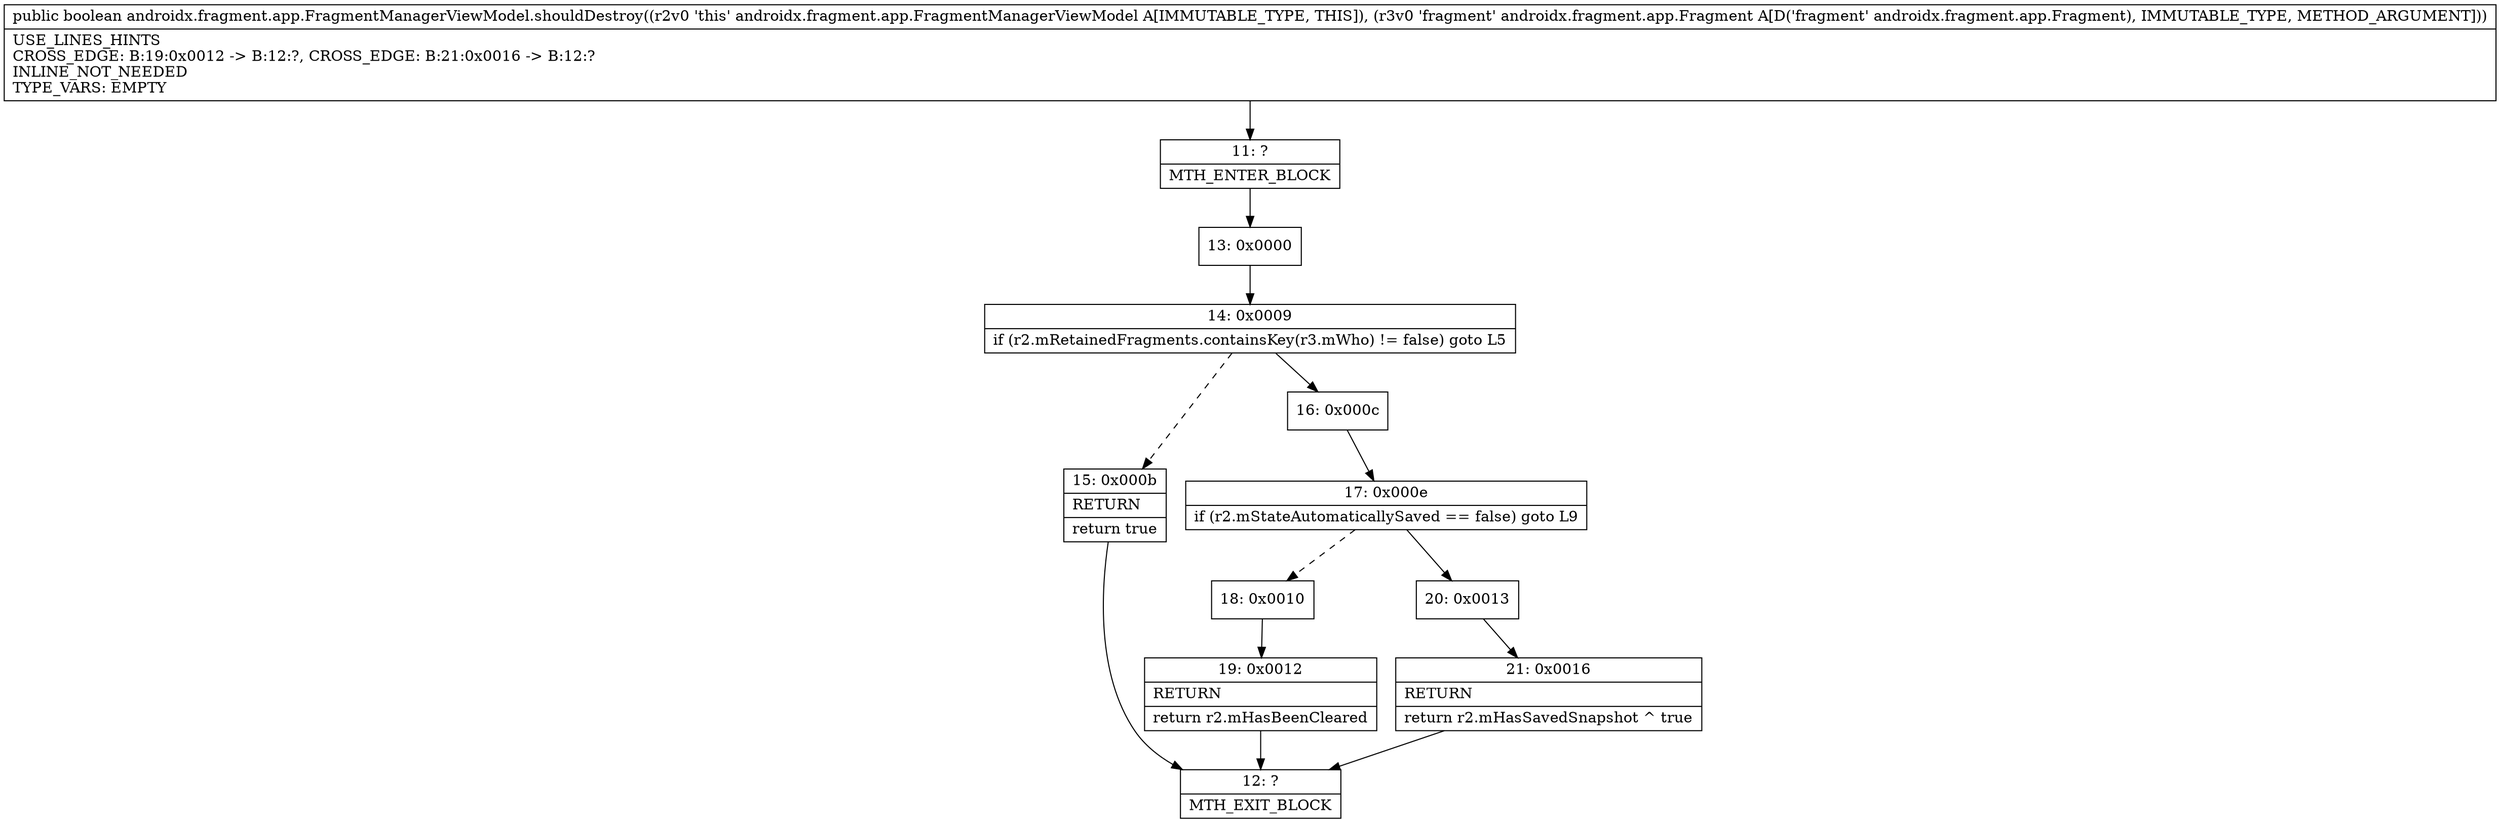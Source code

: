 digraph "CFG forandroidx.fragment.app.FragmentManagerViewModel.shouldDestroy(Landroidx\/fragment\/app\/Fragment;)Z" {
Node_11 [shape=record,label="{11\:\ ?|MTH_ENTER_BLOCK\l}"];
Node_13 [shape=record,label="{13\:\ 0x0000}"];
Node_14 [shape=record,label="{14\:\ 0x0009|if (r2.mRetainedFragments.containsKey(r3.mWho) != false) goto L5\l}"];
Node_15 [shape=record,label="{15\:\ 0x000b|RETURN\l|return true\l}"];
Node_12 [shape=record,label="{12\:\ ?|MTH_EXIT_BLOCK\l}"];
Node_16 [shape=record,label="{16\:\ 0x000c}"];
Node_17 [shape=record,label="{17\:\ 0x000e|if (r2.mStateAutomaticallySaved == false) goto L9\l}"];
Node_18 [shape=record,label="{18\:\ 0x0010}"];
Node_19 [shape=record,label="{19\:\ 0x0012|RETURN\l|return r2.mHasBeenCleared\l}"];
Node_20 [shape=record,label="{20\:\ 0x0013}"];
Node_21 [shape=record,label="{21\:\ 0x0016|RETURN\l|return r2.mHasSavedSnapshot ^ true\l}"];
MethodNode[shape=record,label="{public boolean androidx.fragment.app.FragmentManagerViewModel.shouldDestroy((r2v0 'this' androidx.fragment.app.FragmentManagerViewModel A[IMMUTABLE_TYPE, THIS]), (r3v0 'fragment' androidx.fragment.app.Fragment A[D('fragment' androidx.fragment.app.Fragment), IMMUTABLE_TYPE, METHOD_ARGUMENT]))  | USE_LINES_HINTS\lCROSS_EDGE: B:19:0x0012 \-\> B:12:?, CROSS_EDGE: B:21:0x0016 \-\> B:12:?\lINLINE_NOT_NEEDED\lTYPE_VARS: EMPTY\l}"];
MethodNode -> Node_11;Node_11 -> Node_13;
Node_13 -> Node_14;
Node_14 -> Node_15[style=dashed];
Node_14 -> Node_16;
Node_15 -> Node_12;
Node_16 -> Node_17;
Node_17 -> Node_18[style=dashed];
Node_17 -> Node_20;
Node_18 -> Node_19;
Node_19 -> Node_12;
Node_20 -> Node_21;
Node_21 -> Node_12;
}

